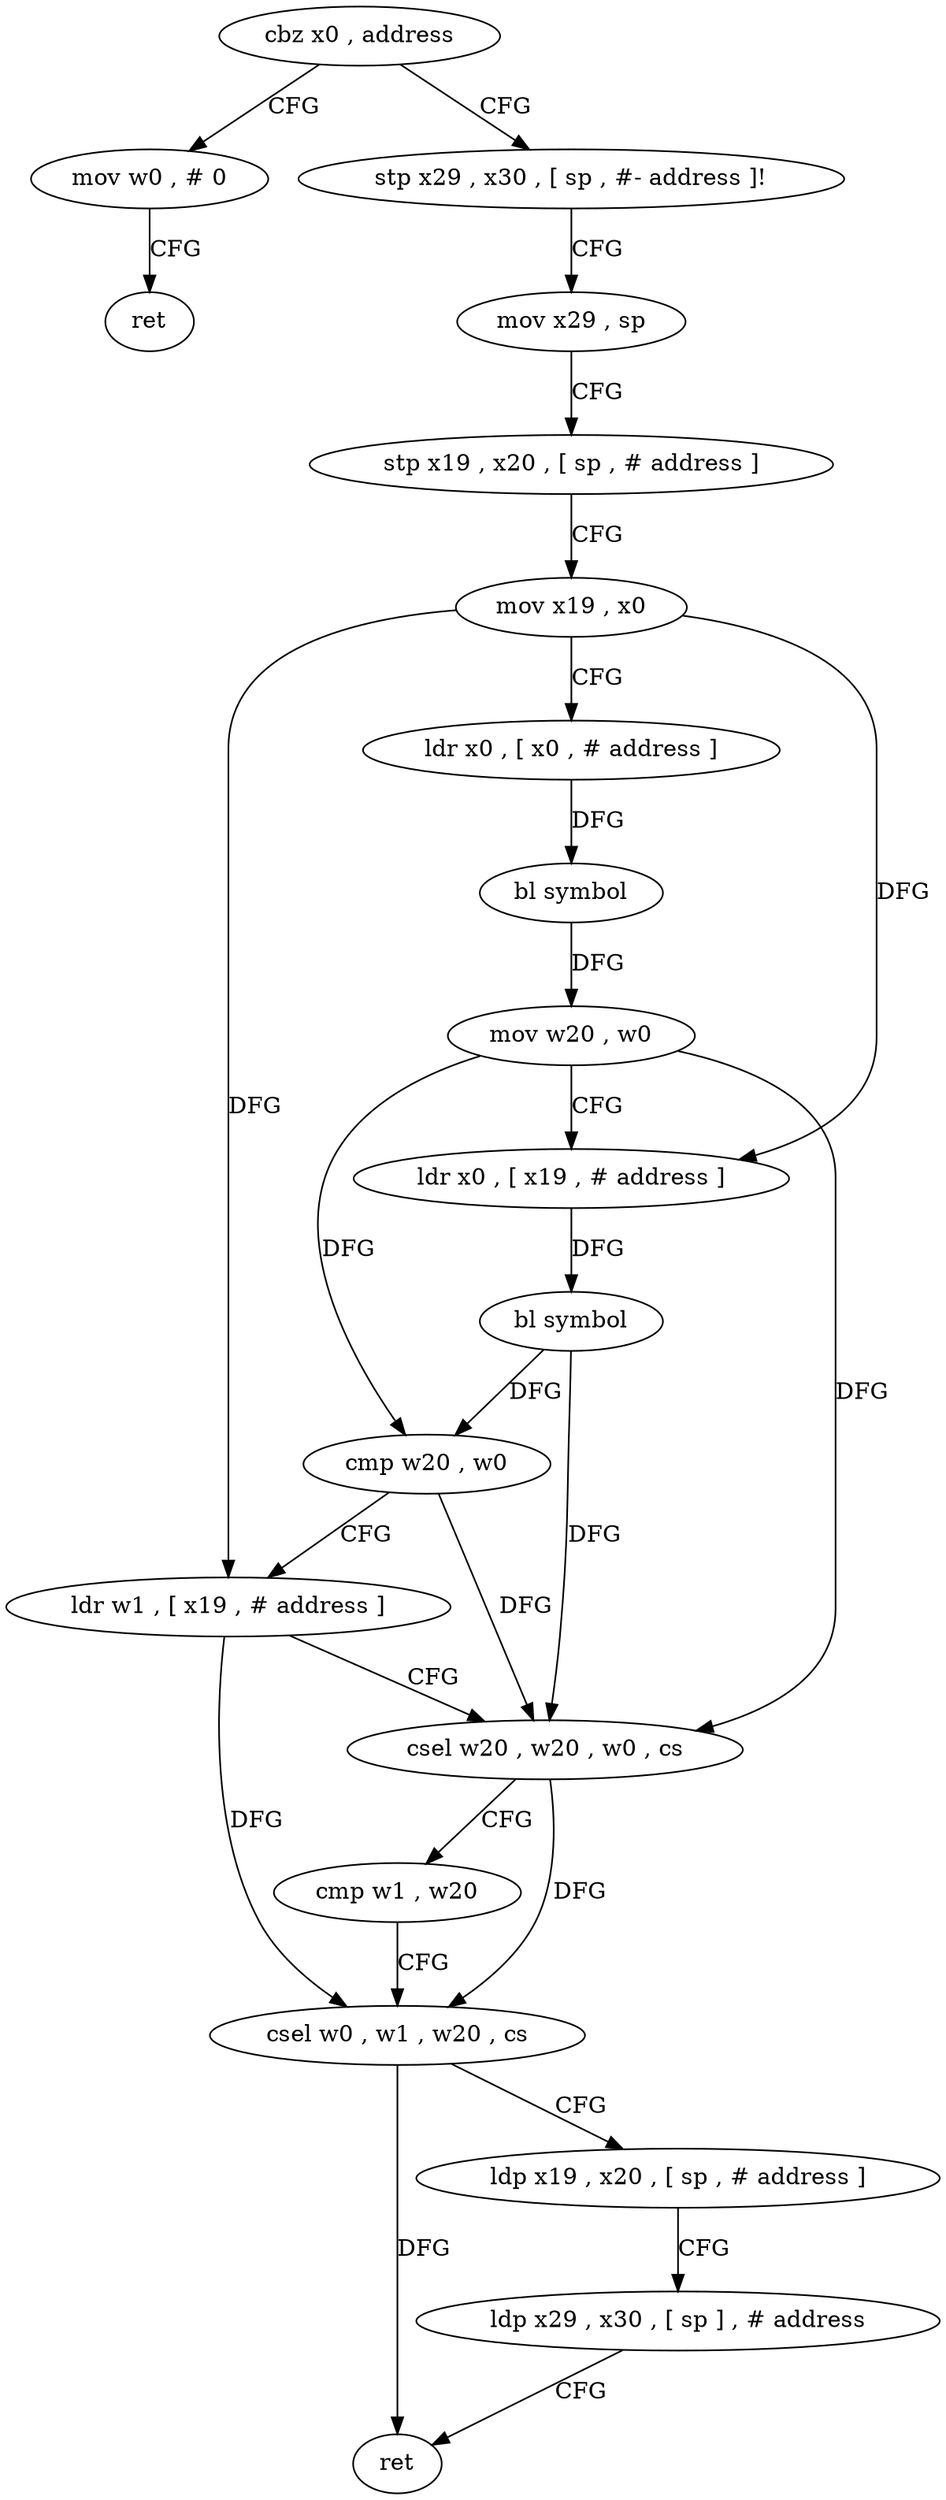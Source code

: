digraph "func" {
"4221856" [label = "cbz x0 , address" ]
"4221928" [label = "mov w0 , # 0" ]
"4221860" [label = "stp x29 , x30 , [ sp , #- address ]!" ]
"4221932" [label = "ret" ]
"4221864" [label = "mov x29 , sp" ]
"4221868" [label = "stp x19 , x20 , [ sp , # address ]" ]
"4221872" [label = "mov x19 , x0" ]
"4221876" [label = "ldr x0 , [ x0 , # address ]" ]
"4221880" [label = "bl symbol" ]
"4221884" [label = "mov w20 , w0" ]
"4221888" [label = "ldr x0 , [ x19 , # address ]" ]
"4221892" [label = "bl symbol" ]
"4221896" [label = "cmp w20 , w0" ]
"4221900" [label = "ldr w1 , [ x19 , # address ]" ]
"4221904" [label = "csel w20 , w20 , w0 , cs" ]
"4221908" [label = "cmp w1 , w20" ]
"4221912" [label = "csel w0 , w1 , w20 , cs" ]
"4221916" [label = "ldp x19 , x20 , [ sp , # address ]" ]
"4221920" [label = "ldp x29 , x30 , [ sp ] , # address" ]
"4221924" [label = "ret" ]
"4221856" -> "4221928" [ label = "CFG" ]
"4221856" -> "4221860" [ label = "CFG" ]
"4221928" -> "4221932" [ label = "CFG" ]
"4221860" -> "4221864" [ label = "CFG" ]
"4221864" -> "4221868" [ label = "CFG" ]
"4221868" -> "4221872" [ label = "CFG" ]
"4221872" -> "4221876" [ label = "CFG" ]
"4221872" -> "4221888" [ label = "DFG" ]
"4221872" -> "4221900" [ label = "DFG" ]
"4221876" -> "4221880" [ label = "DFG" ]
"4221880" -> "4221884" [ label = "DFG" ]
"4221884" -> "4221888" [ label = "CFG" ]
"4221884" -> "4221896" [ label = "DFG" ]
"4221884" -> "4221904" [ label = "DFG" ]
"4221888" -> "4221892" [ label = "DFG" ]
"4221892" -> "4221896" [ label = "DFG" ]
"4221892" -> "4221904" [ label = "DFG" ]
"4221896" -> "4221900" [ label = "CFG" ]
"4221896" -> "4221904" [ label = "DFG" ]
"4221900" -> "4221904" [ label = "CFG" ]
"4221900" -> "4221912" [ label = "DFG" ]
"4221904" -> "4221908" [ label = "CFG" ]
"4221904" -> "4221912" [ label = "DFG" ]
"4221908" -> "4221912" [ label = "CFG" ]
"4221912" -> "4221916" [ label = "CFG" ]
"4221912" -> "4221924" [ label = "DFG" ]
"4221916" -> "4221920" [ label = "CFG" ]
"4221920" -> "4221924" [ label = "CFG" ]
}
